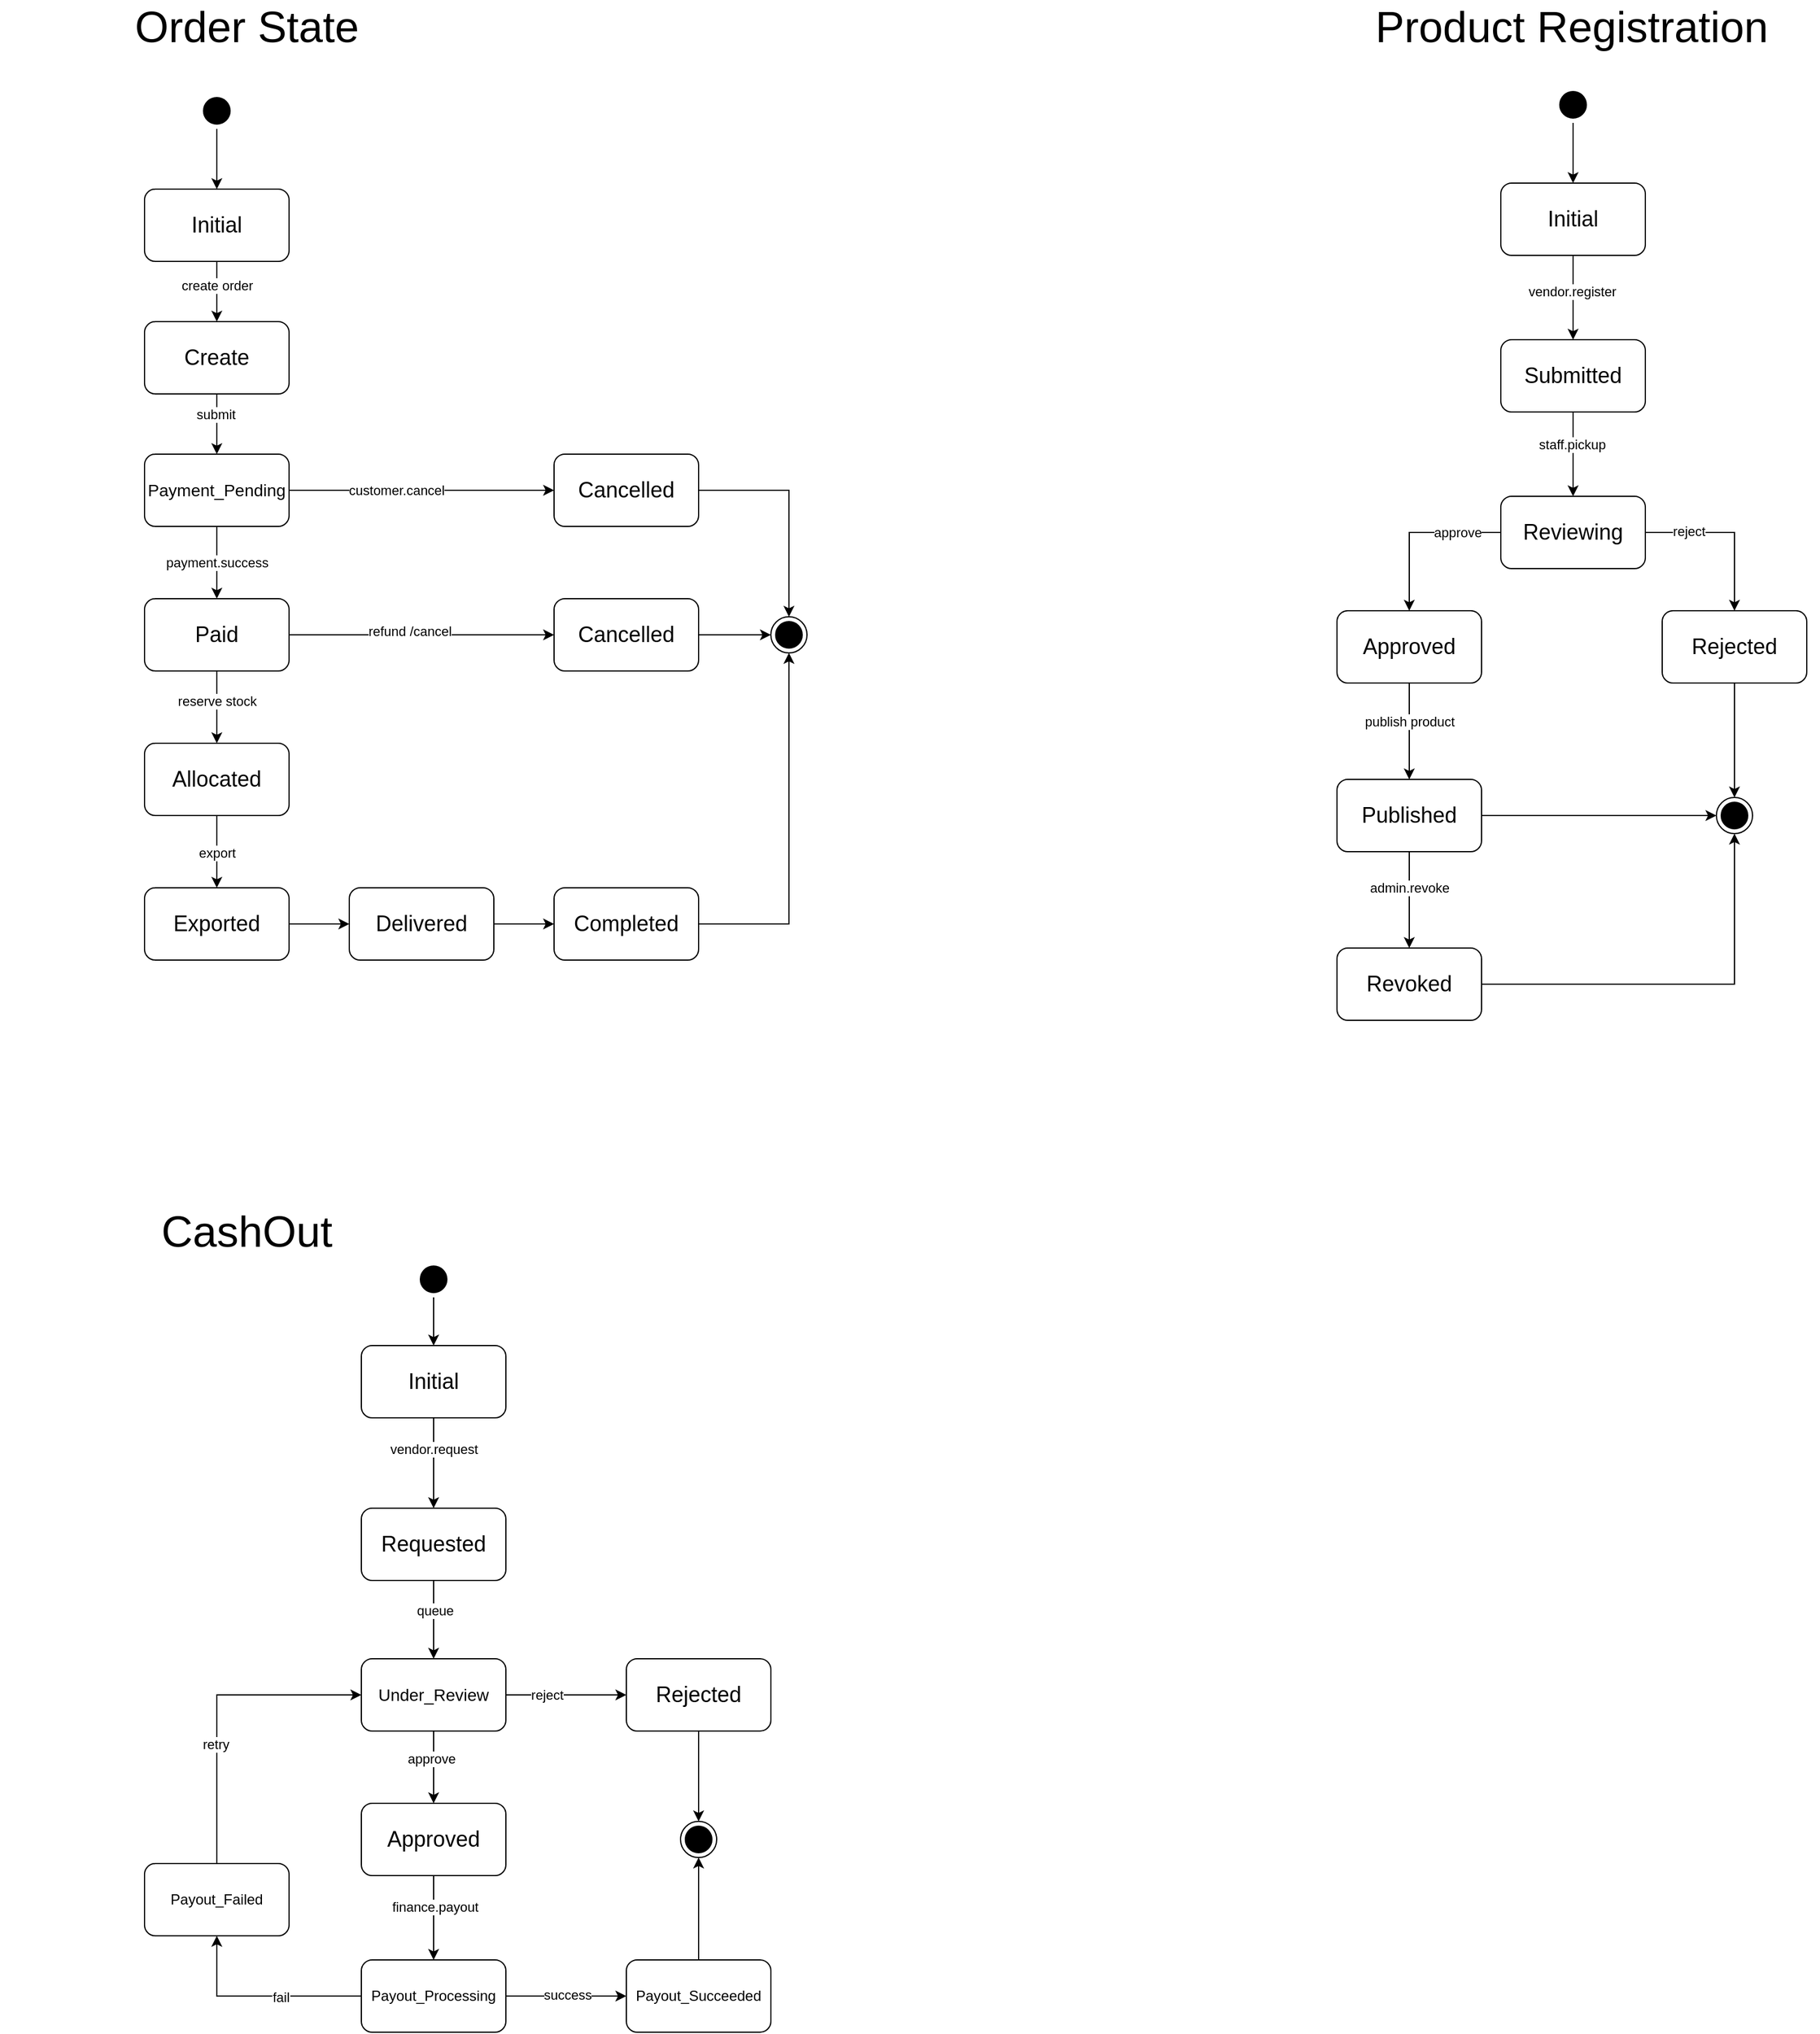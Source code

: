 <mxfile version="28.2.8">
  <diagram name="Trang-1" id="6ALjOzNrcTaf6oZ9hl79">
    <mxGraphModel dx="916" dy="450" grid="1" gridSize="10" guides="1" tooltips="1" connect="1" arrows="1" fold="1" page="1" pageScale="1" pageWidth="827" pageHeight="1169" math="0" shadow="0">
      <root>
        <mxCell id="0" />
        <mxCell id="1" parent="0" />
        <mxCell id="A_HkTpEopF1atYTO0Qst-49" value="" style="edgeStyle=orthogonalEdgeStyle;rounded=0;orthogonalLoop=1;jettySize=auto;html=1;" edge="1" parent="1" source="A_HkTpEopF1atYTO0Qst-2" target="A_HkTpEopF1atYTO0Qst-29">
          <mxGeometry relative="1" as="geometry" />
        </mxCell>
        <mxCell id="A_HkTpEopF1atYTO0Qst-2" value="" style="ellipse;html=1;shape=startState;fillColor=#000000;strokeColor=#000000;" vertex="1" parent="1">
          <mxGeometry x="215" y="270" width="30" height="30" as="geometry" />
        </mxCell>
        <mxCell id="A_HkTpEopF1atYTO0Qst-4" value="" style="ellipse;html=1;shape=endState;fillColor=#000000;strokeColor=#000000;" vertex="1" parent="1">
          <mxGeometry x="690" y="705" width="30" height="30" as="geometry" />
        </mxCell>
        <mxCell id="A_HkTpEopF1atYTO0Qst-47" value="" style="edgeStyle=orthogonalEdgeStyle;rounded=0;orthogonalLoop=1;jettySize=auto;html=1;" edge="1" parent="1" source="A_HkTpEopF1atYTO0Qst-29" target="A_HkTpEopF1atYTO0Qst-32">
          <mxGeometry relative="1" as="geometry" />
        </mxCell>
        <mxCell id="A_HkTpEopF1atYTO0Qst-48" value="create order" style="edgeLabel;html=1;align=center;verticalAlign=middle;resizable=0;points=[];" vertex="1" connectable="0" parent="A_HkTpEopF1atYTO0Qst-47">
          <mxGeometry x="-0.192" relative="1" as="geometry">
            <mxPoint as="offset" />
          </mxGeometry>
        </mxCell>
        <mxCell id="A_HkTpEopF1atYTO0Qst-29" value="&lt;font style=&quot;font-size: 18px;&quot;&gt;Initial&lt;/font&gt;" style="rounded=1;whiteSpace=wrap;html=1;" vertex="1" parent="1">
          <mxGeometry x="170" y="350" width="120" height="60" as="geometry" />
        </mxCell>
        <mxCell id="A_HkTpEopF1atYTO0Qst-45" value="" style="edgeStyle=orthogonalEdgeStyle;rounded=0;orthogonalLoop=1;jettySize=auto;html=1;" edge="1" parent="1" source="A_HkTpEopF1atYTO0Qst-32" target="A_HkTpEopF1atYTO0Qst-34">
          <mxGeometry relative="1" as="geometry" />
        </mxCell>
        <mxCell id="A_HkTpEopF1atYTO0Qst-46" value="submit" style="edgeLabel;html=1;align=center;verticalAlign=middle;resizable=0;points=[];" vertex="1" connectable="0" parent="A_HkTpEopF1atYTO0Qst-45">
          <mxGeometry x="-0.085" y="-1" relative="1" as="geometry">
            <mxPoint y="-6" as="offset" />
          </mxGeometry>
        </mxCell>
        <mxCell id="A_HkTpEopF1atYTO0Qst-32" value="&lt;font style=&quot;font-size: 18px;&quot;&gt;Create&lt;/font&gt;" style="rounded=1;whiteSpace=wrap;html=1;" vertex="1" parent="1">
          <mxGeometry x="170" y="460" width="120" height="60" as="geometry" />
        </mxCell>
        <mxCell id="A_HkTpEopF1atYTO0Qst-44" style="edgeStyle=orthogonalEdgeStyle;rounded=0;orthogonalLoop=1;jettySize=auto;html=1;" edge="1" parent="1" source="A_HkTpEopF1atYTO0Qst-34" target="A_HkTpEopF1atYTO0Qst-43">
          <mxGeometry relative="1" as="geometry" />
        </mxCell>
        <mxCell id="A_HkTpEopF1atYTO0Qst-52" value="customer.cancel" style="edgeLabel;html=1;align=center;verticalAlign=middle;resizable=0;points=[];" vertex="1" connectable="0" parent="A_HkTpEopF1atYTO0Qst-44">
          <mxGeometry x="-0.191" relative="1" as="geometry">
            <mxPoint as="offset" />
          </mxGeometry>
        </mxCell>
        <mxCell id="A_HkTpEopF1atYTO0Qst-50" value="" style="edgeStyle=orthogonalEdgeStyle;rounded=0;orthogonalLoop=1;jettySize=auto;html=1;" edge="1" parent="1" source="A_HkTpEopF1atYTO0Qst-34" target="A_HkTpEopF1atYTO0Qst-37">
          <mxGeometry relative="1" as="geometry" />
        </mxCell>
        <mxCell id="A_HkTpEopF1atYTO0Qst-51" value="payment.success" style="edgeLabel;html=1;align=center;verticalAlign=middle;resizable=0;points=[];" vertex="1" connectable="0" parent="A_HkTpEopF1atYTO0Qst-50">
          <mxGeometry x="-0.278" relative="1" as="geometry">
            <mxPoint y="8" as="offset" />
          </mxGeometry>
        </mxCell>
        <mxCell id="A_HkTpEopF1atYTO0Qst-34" value="&lt;font style=&quot;font-size: 14px;&quot;&gt;Payment_Pending&lt;/font&gt;" style="rounded=1;whiteSpace=wrap;html=1;" vertex="1" parent="1">
          <mxGeometry x="170" y="570" width="120" height="60" as="geometry" />
        </mxCell>
        <mxCell id="A_HkTpEopF1atYTO0Qst-59" value="" style="edgeStyle=orthogonalEdgeStyle;rounded=0;orthogonalLoop=1;jettySize=auto;html=1;" edge="1" parent="1" source="A_HkTpEopF1atYTO0Qst-37" target="A_HkTpEopF1atYTO0Qst-58">
          <mxGeometry relative="1" as="geometry" />
        </mxCell>
        <mxCell id="A_HkTpEopF1atYTO0Qst-60" value="reserve stock" style="edgeLabel;html=1;align=center;verticalAlign=middle;resizable=0;points=[];" vertex="1" connectable="0" parent="A_HkTpEopF1atYTO0Qst-59">
          <mxGeometry x="-0.165" y="1" relative="1" as="geometry">
            <mxPoint x="-1" as="offset" />
          </mxGeometry>
        </mxCell>
        <mxCell id="A_HkTpEopF1atYTO0Qst-71" value="" style="edgeStyle=orthogonalEdgeStyle;rounded=0;orthogonalLoop=1;jettySize=auto;html=1;" edge="1" parent="1" source="A_HkTpEopF1atYTO0Qst-37" target="A_HkTpEopF1atYTO0Qst-69">
          <mxGeometry relative="1" as="geometry" />
        </mxCell>
        <mxCell id="A_HkTpEopF1atYTO0Qst-72" value="refund /cancel" style="edgeLabel;html=1;align=center;verticalAlign=middle;resizable=0;points=[];" vertex="1" connectable="0" parent="A_HkTpEopF1atYTO0Qst-71">
          <mxGeometry x="-0.093" y="3" relative="1" as="geometry">
            <mxPoint as="offset" />
          </mxGeometry>
        </mxCell>
        <mxCell id="A_HkTpEopF1atYTO0Qst-37" value="&lt;font style=&quot;font-size: 18px;&quot;&gt;Paid&lt;/font&gt;" style="rounded=1;whiteSpace=wrap;html=1;" vertex="1" parent="1">
          <mxGeometry x="170" y="690" width="120" height="60" as="geometry" />
        </mxCell>
        <mxCell id="A_HkTpEopF1atYTO0Qst-57" style="edgeStyle=orthogonalEdgeStyle;rounded=0;orthogonalLoop=1;jettySize=auto;html=1;entryX=0.5;entryY=0;entryDx=0;entryDy=0;" edge="1" parent="1" source="A_HkTpEopF1atYTO0Qst-43" target="A_HkTpEopF1atYTO0Qst-4">
          <mxGeometry relative="1" as="geometry" />
        </mxCell>
        <mxCell id="A_HkTpEopF1atYTO0Qst-43" value="&lt;span style=&quot;font-size: 18px;&quot;&gt;Cancelled&lt;/span&gt;" style="rounded=1;whiteSpace=wrap;html=1;" vertex="1" parent="1">
          <mxGeometry x="510" y="570" width="120" height="60" as="geometry" />
        </mxCell>
        <mxCell id="A_HkTpEopF1atYTO0Qst-62" value="" style="edgeStyle=orthogonalEdgeStyle;rounded=0;orthogonalLoop=1;jettySize=auto;html=1;" edge="1" parent="1" source="A_HkTpEopF1atYTO0Qst-58" target="A_HkTpEopF1atYTO0Qst-61">
          <mxGeometry relative="1" as="geometry" />
        </mxCell>
        <mxCell id="A_HkTpEopF1atYTO0Qst-63" value="export" style="edgeLabel;html=1;align=center;verticalAlign=middle;resizable=0;points=[];" vertex="1" connectable="0" parent="A_HkTpEopF1atYTO0Qst-62">
          <mxGeometry x="-0.38" y="-4" relative="1" as="geometry">
            <mxPoint x="4" y="12" as="offset" />
          </mxGeometry>
        </mxCell>
        <mxCell id="A_HkTpEopF1atYTO0Qst-58" value="&lt;font style=&quot;font-size: 18px;&quot;&gt;Allocated&lt;/font&gt;" style="rounded=1;whiteSpace=wrap;html=1;" vertex="1" parent="1">
          <mxGeometry x="170" y="810" width="120" height="60" as="geometry" />
        </mxCell>
        <mxCell id="A_HkTpEopF1atYTO0Qst-65" value="" style="edgeStyle=orthogonalEdgeStyle;rounded=0;orthogonalLoop=1;jettySize=auto;html=1;" edge="1" parent="1" source="A_HkTpEopF1atYTO0Qst-61" target="A_HkTpEopF1atYTO0Qst-64">
          <mxGeometry relative="1" as="geometry" />
        </mxCell>
        <mxCell id="A_HkTpEopF1atYTO0Qst-61" value="&lt;font style=&quot;font-size: 18px;&quot;&gt;Exported&lt;/font&gt;" style="rounded=1;whiteSpace=wrap;html=1;" vertex="1" parent="1">
          <mxGeometry x="170" y="930" width="120" height="60" as="geometry" />
        </mxCell>
        <mxCell id="A_HkTpEopF1atYTO0Qst-67" value="" style="edgeStyle=orthogonalEdgeStyle;rounded=0;orthogonalLoop=1;jettySize=auto;html=1;" edge="1" parent="1" source="A_HkTpEopF1atYTO0Qst-64" target="A_HkTpEopF1atYTO0Qst-66">
          <mxGeometry relative="1" as="geometry" />
        </mxCell>
        <mxCell id="A_HkTpEopF1atYTO0Qst-64" value="&lt;font style=&quot;font-size: 18px;&quot;&gt;Delivered&lt;/font&gt;" style="rounded=1;whiteSpace=wrap;html=1;" vertex="1" parent="1">
          <mxGeometry x="340" y="930" width="120" height="60" as="geometry" />
        </mxCell>
        <mxCell id="A_HkTpEopF1atYTO0Qst-68" style="edgeStyle=orthogonalEdgeStyle;rounded=0;orthogonalLoop=1;jettySize=auto;html=1;entryX=0.5;entryY=1;entryDx=0;entryDy=0;" edge="1" parent="1" source="A_HkTpEopF1atYTO0Qst-66" target="A_HkTpEopF1atYTO0Qst-4">
          <mxGeometry relative="1" as="geometry" />
        </mxCell>
        <mxCell id="A_HkTpEopF1atYTO0Qst-66" value="&lt;font style=&quot;font-size: 18px;&quot;&gt;Completed&lt;/font&gt;" style="rounded=1;whiteSpace=wrap;html=1;" vertex="1" parent="1">
          <mxGeometry x="510" y="930" width="120" height="60" as="geometry" />
        </mxCell>
        <mxCell id="A_HkTpEopF1atYTO0Qst-70" style="edgeStyle=orthogonalEdgeStyle;rounded=0;orthogonalLoop=1;jettySize=auto;html=1;entryX=0;entryY=0.5;entryDx=0;entryDy=0;" edge="1" parent="1" source="A_HkTpEopF1atYTO0Qst-69" target="A_HkTpEopF1atYTO0Qst-4">
          <mxGeometry relative="1" as="geometry" />
        </mxCell>
        <mxCell id="A_HkTpEopF1atYTO0Qst-69" value="&lt;span style=&quot;font-size: 18px;&quot;&gt;Cancelled&lt;/span&gt;" style="rounded=1;whiteSpace=wrap;html=1;" vertex="1" parent="1">
          <mxGeometry x="510" y="690" width="120" height="60" as="geometry" />
        </mxCell>
        <mxCell id="A_HkTpEopF1atYTO0Qst-115" value="" style="edgeStyle=orthogonalEdgeStyle;rounded=0;orthogonalLoop=1;jettySize=auto;html=1;" edge="1" parent="1" source="A_HkTpEopF1atYTO0Qst-109" target="A_HkTpEopF1atYTO0Qst-114">
          <mxGeometry relative="1" as="geometry" />
        </mxCell>
        <mxCell id="A_HkTpEopF1atYTO0Qst-109" value="" style="ellipse;html=1;shape=startState;fillColor=#000000;strokeColor=#000000;" vertex="1" parent="1">
          <mxGeometry x="395" y="1240" width="30" height="30" as="geometry" />
        </mxCell>
        <mxCell id="A_HkTpEopF1atYTO0Qst-110" value="&lt;font style=&quot;font-size: 36px;&quot;&gt;Order State&lt;/font&gt;" style="text;html=1;whiteSpace=wrap;strokeColor=none;fillColor=none;align=center;verticalAlign=middle;rounded=0;" vertex="1" parent="1">
          <mxGeometry x="50" y="200" width="410" height="30" as="geometry" />
        </mxCell>
        <mxCell id="A_HkTpEopF1atYTO0Qst-111" value="&lt;font style=&quot;font-size: 36px;&quot;&gt;CashOut&lt;/font&gt;" style="text;html=1;whiteSpace=wrap;strokeColor=none;fillColor=none;align=center;verticalAlign=middle;rounded=0;" vertex="1" parent="1">
          <mxGeometry x="50" y="1200" width="410" height="30" as="geometry" />
        </mxCell>
        <mxCell id="A_HkTpEopF1atYTO0Qst-113" value="" style="ellipse;html=1;shape=endState;fillColor=#000000;strokeColor=#000000;" vertex="1" parent="1">
          <mxGeometry x="615" y="1705" width="30" height="30" as="geometry" />
        </mxCell>
        <mxCell id="A_HkTpEopF1atYTO0Qst-117" value="" style="edgeStyle=orthogonalEdgeStyle;rounded=0;orthogonalLoop=1;jettySize=auto;html=1;" edge="1" parent="1" source="A_HkTpEopF1atYTO0Qst-114" target="A_HkTpEopF1atYTO0Qst-116">
          <mxGeometry relative="1" as="geometry" />
        </mxCell>
        <mxCell id="A_HkTpEopF1atYTO0Qst-118" value="vendor.request" style="edgeLabel;html=1;align=center;verticalAlign=middle;resizable=0;points=[];" vertex="1" connectable="0" parent="A_HkTpEopF1atYTO0Qst-117">
          <mxGeometry x="-0.352" y="-3" relative="1" as="geometry">
            <mxPoint x="3" y="1" as="offset" />
          </mxGeometry>
        </mxCell>
        <mxCell id="A_HkTpEopF1atYTO0Qst-114" value="&lt;font style=&quot;font-size: 18px;&quot;&gt;Initial&lt;/font&gt;" style="rounded=1;whiteSpace=wrap;html=1;" vertex="1" parent="1">
          <mxGeometry x="350" y="1310" width="120" height="60" as="geometry" />
        </mxCell>
        <mxCell id="A_HkTpEopF1atYTO0Qst-120" value="" style="edgeStyle=orthogonalEdgeStyle;rounded=0;orthogonalLoop=1;jettySize=auto;html=1;" edge="1" parent="1" source="A_HkTpEopF1atYTO0Qst-116" target="A_HkTpEopF1atYTO0Qst-119">
          <mxGeometry relative="1" as="geometry" />
        </mxCell>
        <mxCell id="A_HkTpEopF1atYTO0Qst-121" value="queue" style="edgeLabel;html=1;align=center;verticalAlign=middle;resizable=0;points=[];" vertex="1" connectable="0" parent="A_HkTpEopF1atYTO0Qst-120">
          <mxGeometry x="-0.231" y="1" relative="1" as="geometry">
            <mxPoint as="offset" />
          </mxGeometry>
        </mxCell>
        <mxCell id="A_HkTpEopF1atYTO0Qst-116" value="&lt;font style=&quot;font-size: 18px;&quot;&gt;Requested&lt;/font&gt;" style="rounded=1;whiteSpace=wrap;html=1;" vertex="1" parent="1">
          <mxGeometry x="350" y="1445" width="120" height="60" as="geometry" />
        </mxCell>
        <mxCell id="A_HkTpEopF1atYTO0Qst-123" value="" style="edgeStyle=orthogonalEdgeStyle;rounded=0;orthogonalLoop=1;jettySize=auto;html=1;" edge="1" parent="1" source="A_HkTpEopF1atYTO0Qst-119" target="A_HkTpEopF1atYTO0Qst-122">
          <mxGeometry relative="1" as="geometry" />
        </mxCell>
        <mxCell id="A_HkTpEopF1atYTO0Qst-126" value="reject" style="edgeLabel;html=1;align=center;verticalAlign=middle;resizable=0;points=[];" vertex="1" connectable="0" parent="A_HkTpEopF1atYTO0Qst-123">
          <mxGeometry x="-0.317" relative="1" as="geometry">
            <mxPoint as="offset" />
          </mxGeometry>
        </mxCell>
        <mxCell id="A_HkTpEopF1atYTO0Qst-125" value="" style="edgeStyle=orthogonalEdgeStyle;rounded=0;orthogonalLoop=1;jettySize=auto;html=1;" edge="1" parent="1" source="A_HkTpEopF1atYTO0Qst-119" target="A_HkTpEopF1atYTO0Qst-124">
          <mxGeometry relative="1" as="geometry" />
        </mxCell>
        <mxCell id="A_HkTpEopF1atYTO0Qst-129" value="approve" style="edgeLabel;html=1;align=center;verticalAlign=middle;resizable=0;points=[];" vertex="1" connectable="0" parent="A_HkTpEopF1atYTO0Qst-125">
          <mxGeometry x="-0.257" y="-2" relative="1" as="geometry">
            <mxPoint as="offset" />
          </mxGeometry>
        </mxCell>
        <mxCell id="A_HkTpEopF1atYTO0Qst-119" value="&lt;font style=&quot;font-size: 14px;&quot;&gt;Under_Review&lt;/font&gt;" style="rounded=1;whiteSpace=wrap;html=1;" vertex="1" parent="1">
          <mxGeometry x="350" y="1570" width="120" height="60" as="geometry" />
        </mxCell>
        <mxCell id="A_HkTpEopF1atYTO0Qst-140" value="" style="edgeStyle=orthogonalEdgeStyle;rounded=0;orthogonalLoop=1;jettySize=auto;html=1;" edge="1" parent="1" source="A_HkTpEopF1atYTO0Qst-122" target="A_HkTpEopF1atYTO0Qst-113">
          <mxGeometry relative="1" as="geometry" />
        </mxCell>
        <mxCell id="A_HkTpEopF1atYTO0Qst-122" value="&lt;font style=&quot;font-size: 18px;&quot;&gt;Rejected&lt;/font&gt;" style="rounded=1;whiteSpace=wrap;html=1;" vertex="1" parent="1">
          <mxGeometry x="570" y="1570" width="120" height="60" as="geometry" />
        </mxCell>
        <mxCell id="A_HkTpEopF1atYTO0Qst-131" value="" style="edgeStyle=orthogonalEdgeStyle;rounded=0;orthogonalLoop=1;jettySize=auto;html=1;" edge="1" parent="1" source="A_HkTpEopF1atYTO0Qst-124" target="A_HkTpEopF1atYTO0Qst-130">
          <mxGeometry relative="1" as="geometry" />
        </mxCell>
        <mxCell id="A_HkTpEopF1atYTO0Qst-132" value="finance.payout" style="edgeLabel;html=1;align=center;verticalAlign=middle;resizable=0;points=[];" vertex="1" connectable="0" parent="A_HkTpEopF1atYTO0Qst-131">
          <mxGeometry x="-0.278" y="1" relative="1" as="geometry">
            <mxPoint as="offset" />
          </mxGeometry>
        </mxCell>
        <mxCell id="A_HkTpEopF1atYTO0Qst-124" value="&lt;font style=&quot;font-size: 18px;&quot;&gt;Approved&lt;/font&gt;" style="rounded=1;whiteSpace=wrap;html=1;" vertex="1" parent="1">
          <mxGeometry x="350" y="1690" width="120" height="60" as="geometry" />
        </mxCell>
        <mxCell id="A_HkTpEopF1atYTO0Qst-134" value="" style="edgeStyle=orthogonalEdgeStyle;rounded=0;orthogonalLoop=1;jettySize=auto;html=1;" edge="1" parent="1" source="A_HkTpEopF1atYTO0Qst-130" target="A_HkTpEopF1atYTO0Qst-133">
          <mxGeometry relative="1" as="geometry" />
        </mxCell>
        <mxCell id="A_HkTpEopF1atYTO0Qst-142" value="fail" style="edgeLabel;html=1;align=center;verticalAlign=middle;resizable=0;points=[];" vertex="1" connectable="0" parent="A_HkTpEopF1atYTO0Qst-134">
          <mxGeometry x="-0.203" y="1" relative="1" as="geometry">
            <mxPoint as="offset" />
          </mxGeometry>
        </mxCell>
        <mxCell id="A_HkTpEopF1atYTO0Qst-138" value="" style="edgeStyle=orthogonalEdgeStyle;rounded=0;orthogonalLoop=1;jettySize=auto;html=1;" edge="1" parent="1" source="A_HkTpEopF1atYTO0Qst-130" target="A_HkTpEopF1atYTO0Qst-137">
          <mxGeometry relative="1" as="geometry" />
        </mxCell>
        <mxCell id="A_HkTpEopF1atYTO0Qst-141" value="success" style="edgeLabel;html=1;align=center;verticalAlign=middle;resizable=0;points=[];" vertex="1" connectable="0" parent="A_HkTpEopF1atYTO0Qst-138">
          <mxGeometry x="0.025" y="1" relative="1" as="geometry">
            <mxPoint as="offset" />
          </mxGeometry>
        </mxCell>
        <mxCell id="A_HkTpEopF1atYTO0Qst-130" value="&lt;font style=&quot;font-size: 12px;&quot;&gt;Payout_Processing&lt;/font&gt;" style="rounded=1;whiteSpace=wrap;html=1;" vertex="1" parent="1">
          <mxGeometry x="350" y="1820" width="120" height="60" as="geometry" />
        </mxCell>
        <mxCell id="A_HkTpEopF1atYTO0Qst-136" style="edgeStyle=orthogonalEdgeStyle;rounded=0;orthogonalLoop=1;jettySize=auto;html=1;exitX=0.5;exitY=0;exitDx=0;exitDy=0;entryX=0;entryY=0.5;entryDx=0;entryDy=0;" edge="1" parent="1" source="A_HkTpEopF1atYTO0Qst-133" target="A_HkTpEopF1atYTO0Qst-119">
          <mxGeometry relative="1" as="geometry" />
        </mxCell>
        <mxCell id="A_HkTpEopF1atYTO0Qst-143" value="retry" style="edgeLabel;html=1;align=center;verticalAlign=middle;resizable=0;points=[];" vertex="1" connectable="0" parent="A_HkTpEopF1atYTO0Qst-136">
          <mxGeometry x="-0.234" y="1" relative="1" as="geometry">
            <mxPoint as="offset" />
          </mxGeometry>
        </mxCell>
        <mxCell id="A_HkTpEopF1atYTO0Qst-133" value="&lt;font style=&quot;font-size: 12px;&quot;&gt;Payout_Failed&lt;/font&gt;" style="rounded=1;whiteSpace=wrap;html=1;" vertex="1" parent="1">
          <mxGeometry x="170" y="1740" width="120" height="60" as="geometry" />
        </mxCell>
        <mxCell id="A_HkTpEopF1atYTO0Qst-139" value="" style="edgeStyle=orthogonalEdgeStyle;rounded=0;orthogonalLoop=1;jettySize=auto;html=1;" edge="1" parent="1" source="A_HkTpEopF1atYTO0Qst-137" target="A_HkTpEopF1atYTO0Qst-113">
          <mxGeometry relative="1" as="geometry" />
        </mxCell>
        <mxCell id="A_HkTpEopF1atYTO0Qst-137" value="&lt;font style=&quot;font-size: 12px;&quot;&gt;Payout_Succeeded&lt;/font&gt;" style="rounded=1;whiteSpace=wrap;html=1;" vertex="1" parent="1">
          <mxGeometry x="570" y="1820" width="120" height="60" as="geometry" />
        </mxCell>
        <mxCell id="A_HkTpEopF1atYTO0Qst-144" value="&lt;font style=&quot;font-size: 36px;&quot;&gt;Product Registration&lt;/font&gt;" style="text;html=1;whiteSpace=wrap;strokeColor=none;fillColor=none;align=center;verticalAlign=middle;rounded=0;" vertex="1" parent="1">
          <mxGeometry x="1150" y="200" width="410" height="30" as="geometry" />
        </mxCell>
        <mxCell id="A_HkTpEopF1atYTO0Qst-150" value="" style="edgeStyle=orthogonalEdgeStyle;rounded=0;orthogonalLoop=1;jettySize=auto;html=1;" edge="1" parent="1" source="A_HkTpEopF1atYTO0Qst-145" target="A_HkTpEopF1atYTO0Qst-149">
          <mxGeometry relative="1" as="geometry" />
        </mxCell>
        <mxCell id="A_HkTpEopF1atYTO0Qst-145" value="" style="ellipse;html=1;shape=startState;fillColor=#000000;strokeColor=#000000;" vertex="1" parent="1">
          <mxGeometry x="1341" y="265" width="30" height="30" as="geometry" />
        </mxCell>
        <mxCell id="A_HkTpEopF1atYTO0Qst-152" value="" style="edgeStyle=orthogonalEdgeStyle;rounded=0;orthogonalLoop=1;jettySize=auto;html=1;" edge="1" parent="1" source="A_HkTpEopF1atYTO0Qst-149" target="A_HkTpEopF1atYTO0Qst-151">
          <mxGeometry relative="1" as="geometry" />
        </mxCell>
        <mxCell id="A_HkTpEopF1atYTO0Qst-153" value="vendor.register" style="edgeLabel;html=1;align=center;verticalAlign=middle;resizable=0;points=[];" vertex="1" connectable="0" parent="A_HkTpEopF1atYTO0Qst-152">
          <mxGeometry x="-0.292" y="-2" relative="1" as="geometry">
            <mxPoint x="1" y="5" as="offset" />
          </mxGeometry>
        </mxCell>
        <mxCell id="A_HkTpEopF1atYTO0Qst-149" value="&lt;font style=&quot;font-size: 18px;&quot;&gt;Initial&lt;/font&gt;" style="rounded=1;whiteSpace=wrap;html=1;" vertex="1" parent="1">
          <mxGeometry x="1296" y="345" width="120" height="60" as="geometry" />
        </mxCell>
        <mxCell id="A_HkTpEopF1atYTO0Qst-156" value="" style="edgeStyle=orthogonalEdgeStyle;rounded=0;orthogonalLoop=1;jettySize=auto;html=1;" edge="1" parent="1" source="A_HkTpEopF1atYTO0Qst-151" target="A_HkTpEopF1atYTO0Qst-155">
          <mxGeometry relative="1" as="geometry" />
        </mxCell>
        <mxCell id="A_HkTpEopF1atYTO0Qst-157" value="staff.pickup" style="edgeLabel;html=1;align=center;verticalAlign=middle;resizable=0;points=[];" vertex="1" connectable="0" parent="A_HkTpEopF1atYTO0Qst-156">
          <mxGeometry x="-0.248" y="-1" relative="1" as="geometry">
            <mxPoint as="offset" />
          </mxGeometry>
        </mxCell>
        <mxCell id="A_HkTpEopF1atYTO0Qst-151" value="&lt;font style=&quot;font-size: 18px;&quot;&gt;Submitted&lt;/font&gt;" style="rounded=1;whiteSpace=wrap;html=1;" vertex="1" parent="1">
          <mxGeometry x="1296" y="475" width="120" height="60" as="geometry" />
        </mxCell>
        <mxCell id="A_HkTpEopF1atYTO0Qst-161" value="" style="edgeStyle=orthogonalEdgeStyle;rounded=0;orthogonalLoop=1;jettySize=auto;html=1;" edge="1" parent="1" source="A_HkTpEopF1atYTO0Qst-155" target="A_HkTpEopF1atYTO0Qst-159">
          <mxGeometry relative="1" as="geometry" />
        </mxCell>
        <mxCell id="A_HkTpEopF1atYTO0Qst-165" value="reject" style="edgeLabel;html=1;align=center;verticalAlign=middle;resizable=0;points=[];" vertex="1" connectable="0" parent="A_HkTpEopF1atYTO0Qst-161">
          <mxGeometry x="-0.49" y="1" relative="1" as="geometry">
            <mxPoint as="offset" />
          </mxGeometry>
        </mxCell>
        <mxCell id="A_HkTpEopF1atYTO0Qst-163" value="" style="edgeStyle=orthogonalEdgeStyle;rounded=0;orthogonalLoop=1;jettySize=auto;html=1;" edge="1" parent="1" source="A_HkTpEopF1atYTO0Qst-155" target="A_HkTpEopF1atYTO0Qst-162">
          <mxGeometry relative="1" as="geometry" />
        </mxCell>
        <mxCell id="A_HkTpEopF1atYTO0Qst-164" value="approve" style="edgeLabel;html=1;align=center;verticalAlign=middle;resizable=0;points=[];" vertex="1" connectable="0" parent="A_HkTpEopF1atYTO0Qst-163">
          <mxGeometry x="-0.362" y="1" relative="1" as="geometry">
            <mxPoint x="9" y="-1" as="offset" />
          </mxGeometry>
        </mxCell>
        <mxCell id="A_HkTpEopF1atYTO0Qst-155" value="&lt;font style=&quot;font-size: 18px;&quot;&gt;Reviewing&lt;/font&gt;" style="rounded=1;whiteSpace=wrap;html=1;" vertex="1" parent="1">
          <mxGeometry x="1296" y="605" width="120" height="60" as="geometry" />
        </mxCell>
        <mxCell id="A_HkTpEopF1atYTO0Qst-169" value="" style="edgeStyle=orthogonalEdgeStyle;rounded=0;orthogonalLoop=1;jettySize=auto;html=1;" edge="1" parent="1" source="A_HkTpEopF1atYTO0Qst-159" target="A_HkTpEopF1atYTO0Qst-160">
          <mxGeometry relative="1" as="geometry" />
        </mxCell>
        <mxCell id="A_HkTpEopF1atYTO0Qst-159" value="&lt;font style=&quot;font-size: 18px;&quot;&gt;Rejected&lt;/font&gt;" style="rounded=1;whiteSpace=wrap;html=1;" vertex="1" parent="1">
          <mxGeometry x="1430" y="700" width="120" height="60" as="geometry" />
        </mxCell>
        <mxCell id="A_HkTpEopF1atYTO0Qst-160" value="" style="ellipse;html=1;shape=endState;fillColor=#000000;strokeColor=#000000;" vertex="1" parent="1">
          <mxGeometry x="1475" y="855" width="30" height="30" as="geometry" />
        </mxCell>
        <mxCell id="A_HkTpEopF1atYTO0Qst-167" value="" style="edgeStyle=orthogonalEdgeStyle;rounded=0;orthogonalLoop=1;jettySize=auto;html=1;" edge="1" parent="1" source="A_HkTpEopF1atYTO0Qst-162" target="A_HkTpEopF1atYTO0Qst-166">
          <mxGeometry relative="1" as="geometry" />
        </mxCell>
        <mxCell id="A_HkTpEopF1atYTO0Qst-168" value="publish product" style="edgeLabel;html=1;align=center;verticalAlign=middle;resizable=0;points=[];" vertex="1" connectable="0" parent="A_HkTpEopF1atYTO0Qst-167">
          <mxGeometry x="-0.207" relative="1" as="geometry">
            <mxPoint as="offset" />
          </mxGeometry>
        </mxCell>
        <mxCell id="A_HkTpEopF1atYTO0Qst-162" value="&lt;font style=&quot;font-size: 18px;&quot;&gt;Approved&lt;/font&gt;" style="rounded=1;whiteSpace=wrap;html=1;" vertex="1" parent="1">
          <mxGeometry x="1160" y="700" width="120" height="60" as="geometry" />
        </mxCell>
        <mxCell id="A_HkTpEopF1atYTO0Qst-171" value="" style="edgeStyle=orthogonalEdgeStyle;rounded=0;orthogonalLoop=1;jettySize=auto;html=1;" edge="1" parent="1" source="A_HkTpEopF1atYTO0Qst-166" target="A_HkTpEopF1atYTO0Qst-160">
          <mxGeometry relative="1" as="geometry" />
        </mxCell>
        <mxCell id="A_HkTpEopF1atYTO0Qst-173" value="" style="edgeStyle=orthogonalEdgeStyle;rounded=0;orthogonalLoop=1;jettySize=auto;html=1;" edge="1" parent="1" source="A_HkTpEopF1atYTO0Qst-166" target="A_HkTpEopF1atYTO0Qst-172">
          <mxGeometry relative="1" as="geometry" />
        </mxCell>
        <mxCell id="A_HkTpEopF1atYTO0Qst-175" value="admin.revoke" style="edgeLabel;html=1;align=center;verticalAlign=middle;resizable=0;points=[];" vertex="1" connectable="0" parent="A_HkTpEopF1atYTO0Qst-173">
          <mxGeometry x="-0.406" y="1" relative="1" as="geometry">
            <mxPoint x="-1" y="6" as="offset" />
          </mxGeometry>
        </mxCell>
        <mxCell id="A_HkTpEopF1atYTO0Qst-166" value="&lt;font style=&quot;font-size: 18px;&quot;&gt;Published&lt;/font&gt;" style="rounded=1;whiteSpace=wrap;html=1;" vertex="1" parent="1">
          <mxGeometry x="1160" y="840" width="120" height="60" as="geometry" />
        </mxCell>
        <mxCell id="A_HkTpEopF1atYTO0Qst-174" style="edgeStyle=orthogonalEdgeStyle;rounded=0;orthogonalLoop=1;jettySize=auto;html=1;entryX=0.5;entryY=1;entryDx=0;entryDy=0;" edge="1" parent="1" source="A_HkTpEopF1atYTO0Qst-172" target="A_HkTpEopF1atYTO0Qst-160">
          <mxGeometry relative="1" as="geometry" />
        </mxCell>
        <mxCell id="A_HkTpEopF1atYTO0Qst-172" value="&lt;font style=&quot;font-size: 18px;&quot;&gt;Revoked&lt;/font&gt;" style="rounded=1;whiteSpace=wrap;html=1;" vertex="1" parent="1">
          <mxGeometry x="1160" y="980" width="120" height="60" as="geometry" />
        </mxCell>
      </root>
    </mxGraphModel>
  </diagram>
</mxfile>
